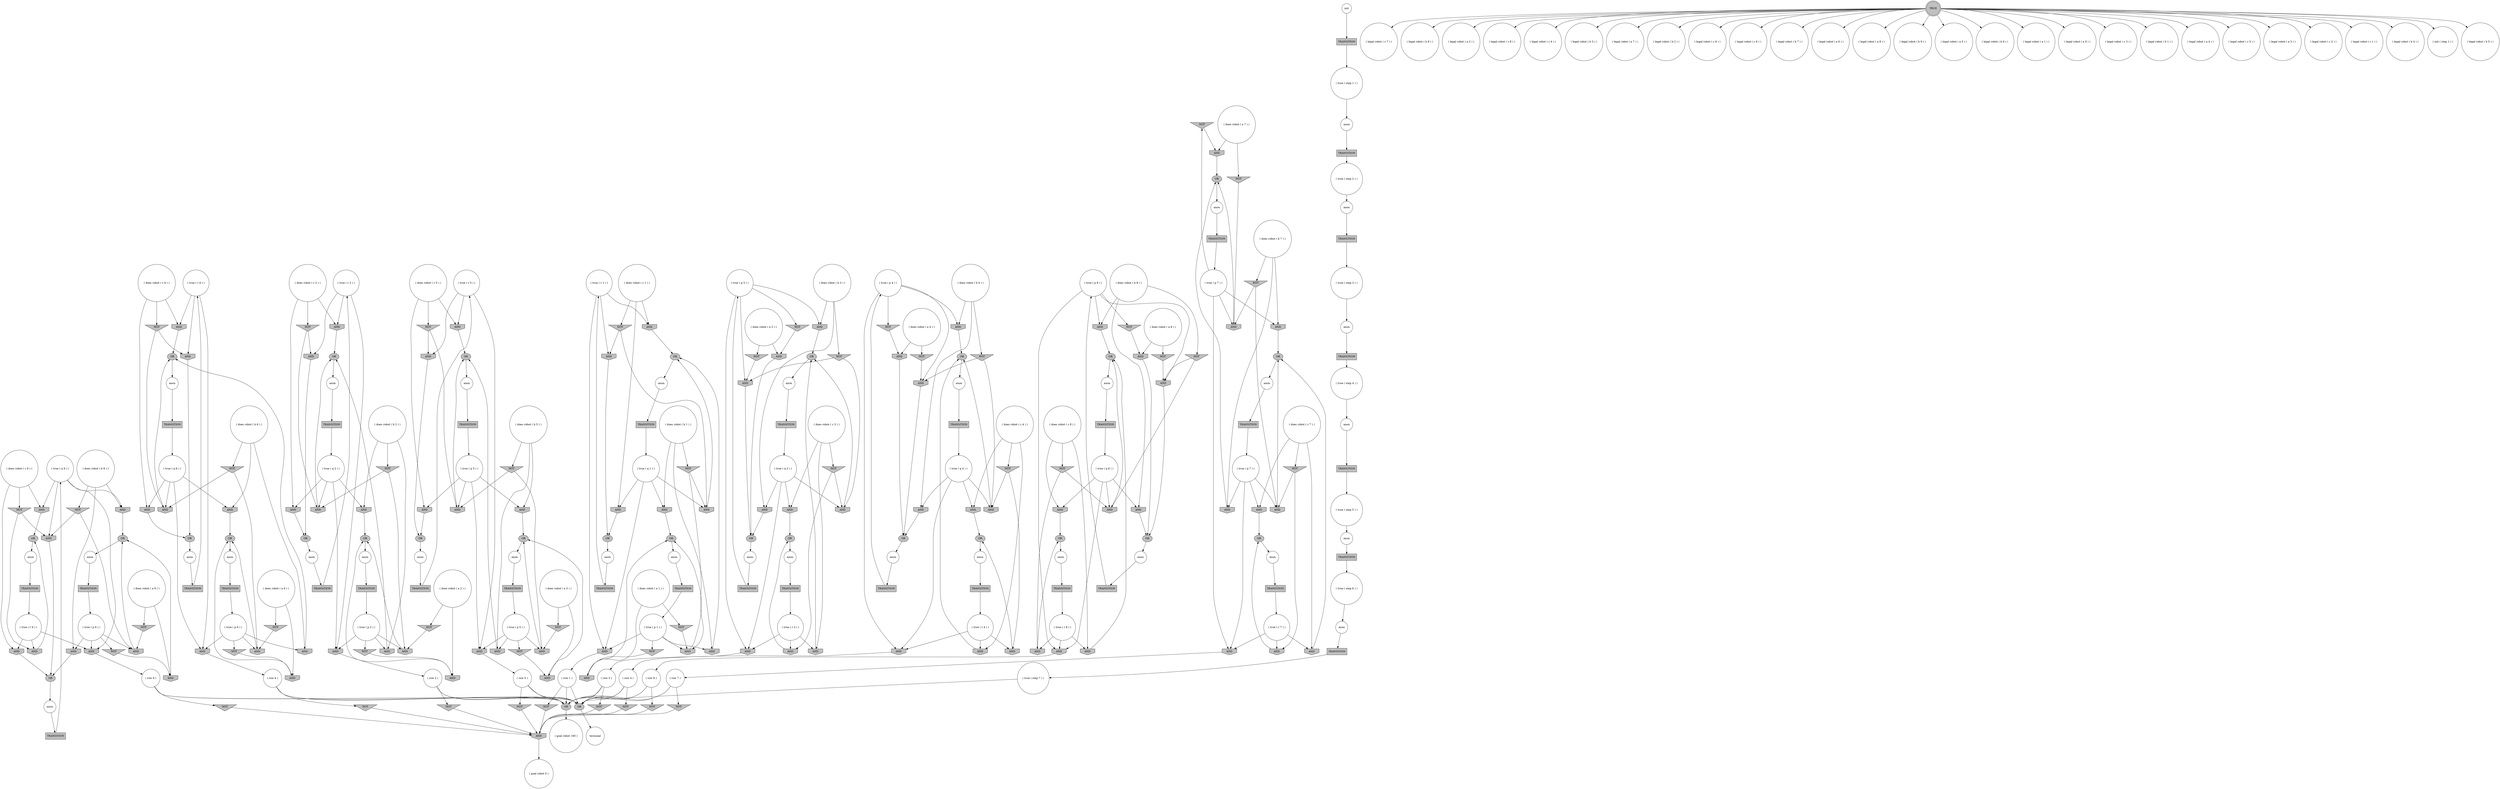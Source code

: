 digraph propNet
{
	"@25aa9b4d"[shape=invtriangle, style= filled, fillcolor=grey, label="NOT"]; "@25aa9b4d"->"@63b9ef8c"; 
	"@28278a47"[shape=box, style= filled, fillcolor=grey, label="TRANSITION"]; "@28278a47"->"@48c91629"; 
	"@7b98a1f4"[shape=ellipse, style= filled, fillcolor=grey, label="OR"]; "@7b98a1f4"->"@61b0d990"; 
	"@57ca3f30"[shape=invtriangle, style= filled, fillcolor=grey, label="NOT"]; "@57ca3f30"->"@57829097"; "@57ca3f30"->"@1efa9557"; 
	"@2429de03"[shape=invhouse, style= filled, fillcolor=grey, label="AND"]; "@2429de03"->"@2f46ccac"; 
	"@78fd5428"[shape=circle, style= filled, fillcolor=white, label="( does robot ( c 4 ) )"]; "@78fd5428"->"@72de4f4b"; "@78fd5428"->"@58e50f2c"; "@78fd5428"->"@e208506"; 
	"@db7a875"[shape=invhouse, style= filled, fillcolor=grey, label="AND"]; "@db7a875"->"@1a2f6aea"; 
	"@6e2da7a"[shape=invtriangle, style= filled, fillcolor=grey, label="NOT"]; "@6e2da7a"->"@57829097"; "@6e2da7a"->"@1775831e"; 
	"@116dd645"[shape=circle, style= filled, fillcolor=white, label="( legal robot ( c 7 ) )"]; 
	"@19fef7b"[shape=invhouse, style= filled, fillcolor=grey, label="AND"]; "@19fef7b"->"@748455dd"; 
	"@7edea8b3"[shape=box, style= filled, fillcolor=grey, label="TRANSITION"]; "@7edea8b3"->"@4c264dd8"; 
	"@7dfcabd4"[shape=invhouse, style= filled, fillcolor=grey, label="AND"]; "@7dfcabd4"->"@769652dd"; 
	"@72f1cbd7"[shape=box, style= filled, fillcolor=grey, label="TRANSITION"]; "@72f1cbd7"->"@18154bb1"; 
	"@7b553d18"[shape=circle, style= filled, fillcolor=white, label="( row 2 )"]; "@7b553d18"->"@1e680525"; "@7b553d18"->"@3d6ba008"; "@7b553d18"->"@7f5c693a"; 
	"@456e3eb3"[shape=circle, style= filled, fillcolor=white, label="( legal robot ( b 8 ) )"]; 
	"@5c2f06b6"[shape=circle, style= filled, fillcolor=white, label="( does robot ( c 1 ) )"]; "@5c2f06b6"->"@1739422b"; "@5c2f06b6"->"@b32967d"; "@5c2f06b6"->"@2ade1cb6"; 
	"@2ed942d9"[shape=circle, style= filled, fillcolor=white, label="anon"]; "@2ed942d9"->"@76c8ea1a"; 
	"@d11014a"[shape=invhouse, style= filled, fillcolor=grey, label="AND"]; "@d11014a"->"@70d5fcfe"; 
	"@7fac9fff"[shape=invhouse, style= filled, fillcolor=grey, label="AND"]; "@7fac9fff"->"@754e912d"; 
	"@640159b3"[shape=doublecircle, style= filled, fillcolor=grey, label="TRUE"]; "@640159b3"->"@76aa3e9a"; "@640159b3"->"@3bb51db7"; "@640159b3"->"@12feba21"; "@640159b3"->"@79c190a2"; "@640159b3"->"@14a82a10"; "@640159b3"->"@17e668c2"; "@640159b3"->"@3e7040e7"; "@640159b3"->"@116dd645"; "@640159b3"->"@420e54f3"; "@640159b3"->"@17e7a4d0"; "@640159b3"->"@456e3eb3"; "@640159b3"->"@68812517"; "@640159b3"->"@37eed0fb"; "@640159b3"->"@68f55ff2"; "@640159b3"->"@b882876"; "@640159b3"->"@48d67d61"; "@640159b3"->"@2c591171"; "@640159b3"->"@181860e4"; "@640159b3"->"@2a8f5fc2"; "@640159b3"->"@521e7f21"; "@640159b3"->"@1fda2b6d"; "@640159b3"->"@6fb1f800"; "@640159b3"->"@2c618b08"; "@640159b3"->"@3aeb3f66"; "@640159b3"->"@2ad7cf62"; "@640159b3"->"@502c79a5"; "@640159b3"->"@22f42d53"; "@640159b3"->"@4ccbb612"; 
	"@1a84e3f9"[shape=circle, style= filled, fillcolor=white, label="( true ( r 2 ) )"]; "@1a84e3f9"->"@24f61f5c"; "@1a84e3f9"->"@7f0abe88"; "@1a84e3f9"->"@2d2c1472"; 
	"@48d67d61"[shape=circle, style= filled, fillcolor=white, label="( legal robot ( b 6 ) )"]; 
	"@70d5fcfe"[shape=ellipse, style= filled, fillcolor=grey, label="OR"]; "@70d5fcfe"->"@70d4c191"; 
	"@c00a029"[shape=circle, style= filled, fillcolor=white, label="terminal"]; 
	"@7a46752d"[shape=circle, style= filled, fillcolor=white, label="( does robot ( a 5 ) )"]; "@7a46752d"->"@27b71c12"; "@7a46752d"->"@314b4e26"; 
	"@4e0dddff"[shape=circle, style= filled, fillcolor=white, label="( goal robot 0 )"]; 
	"@5d95ba08"[shape=box, style= filled, fillcolor=grey, label="TRANSITION"]; "@5d95ba08"->"@7d4966cc"; 
	"@5fa721e2"[shape=invtriangle, style= filled, fillcolor=grey, label="NOT"]; "@5fa721e2"->"@55a1ad7d"; 
	"@56a15856"[shape=ellipse, style= filled, fillcolor=grey, label="OR"]; "@56a15856"->"@7aaea288"; 
	"@6b6df0d6"[shape=box, style= filled, fillcolor=grey, label="TRANSITION"]; "@6b6df0d6"->"@3fa04c26"; 
	"@2d776d65"[shape=circle, style= filled, fillcolor=white, label="( true ( step 2 ) )"]; "@2d776d65"->"@26c087be"; 
	"@22f42d53"[shape=circle, style= filled, fillcolor=white, label="( init ( step 1 ) )"]; 
	"@34d4b411"[shape=circle, style= filled, fillcolor=white, label="( true ( step 5 ) )"]; "@34d4b411"->"@78221c75"; 
	"@3bb51db7"[shape=circle, style= filled, fillcolor=white, label="( legal robot ( c 8 ) )"]; 
	"@18154bb1"[shape=circle, style= filled, fillcolor=white, label="( true ( step 7 ) )"]; "@18154bb1"->"@7f5c693a"; 
	"@1cd5f53f"[shape=invhouse, style= filled, fillcolor=grey, label="AND"]; "@1cd5f53f"->"@36edc33d"; 
	"@556292a4"[shape=circle, style= filled, fillcolor=white, label="( true ( p 8 ) )"]; "@556292a4"->"@4bb2668f"; "@556292a4"->"@1efa9557"; "@556292a4"->"@1a46a171"; "@556292a4"->"@20442c19"; 
	"@1318bd3c"[shape=invhouse, style= filled, fillcolor=grey, label="AND"]; "@1318bd3c"->"@4e6e375e"; 
	"@7b681460"[shape=box, style= filled, fillcolor=grey, label="TRANSITION"]; "@7b681460"->"@2d776d65"; 
	"@10e89338"[shape=box, style= filled, fillcolor=grey, label="TRANSITION"]; "@10e89338"->"@23f3329a"; 
	"@361c98b2"[shape=circle, style= filled, fillcolor=white, label="( true ( r 5 ) )"]; "@361c98b2"->"@f8caa36"; "@361c98b2"->"@29ac0292"; "@361c98b2"->"@162098ff"; 
	"@1869929"[shape=circle, style= filled, fillcolor=white, label="( true ( r 6 ) )"]; "@1869929"->"@37c9313b"; "@1869929"->"@56d115db"; "@1869929"->"@5e0e5f1d"; 
	"@7564f01b"[shape=circle, style= filled, fillcolor=white, label="( does robot ( a 9 ) )"]; "@7564f01b"->"@7dfcabd4"; "@7564f01b"->"@35cfb8d3"; 
	"@58e38fae"[shape=circle, style= filled, fillcolor=white, label="anon"]; "@58e38fae"->"@4f2f68b8"; 
	"@29ac0292"[shape=invhouse, style= filled, fillcolor=grey, label="AND"]; "@29ac0292"->"@67ea6afc"; 
	"@50e8709d"[shape=circle, style= filled, fillcolor=white, label="( true ( q 2 ) )"]; "@50e8709d"->"@34e6529c"; "@50e8709d"->"@38128f03"; "@50e8709d"->"@51af5350"; "@50e8709d"->"@7f0abe88"; 
	"@43ee1619"[shape=ellipse, style= filled, fillcolor=grey, label="OR"]; "@43ee1619"->"@43ece626"; 
	"@2c3f0860"[shape=circle, style= filled, fillcolor=white, label="( row 6 )"]; "@2c3f0860"->"@30fc45da"; "@2c3f0860"->"@1e680525"; "@2c3f0860"->"@7f5c693a"; 
	"@483c4c33"[shape=ellipse, style= filled, fillcolor=grey, label="OR"]; "@483c4c33"->"@6eaecd51"; 
	"@1efa9557"[shape=invhouse, style= filled, fillcolor=grey, label="AND"]; "@1efa9557"->"@56a15856"; 
	"@1ff335bb"[shape=invhouse, style= filled, fillcolor=grey, label="AND"]; "@1ff335bb"->"@20422e25"; 
	"@51274873"[shape=circle, style= filled, fillcolor=white, label="anon"]; "@51274873"->"@10e89338"; 
	"@1e1370ab"[shape=circle, style= filled, fillcolor=white, label="( does robot ( a 2 ) )"]; "@1e1370ab"->"@e49f9fa"; "@1e1370ab"->"@23bffd0d"; 
	"@156237e0"[shape=circle, style= filled, fillcolor=white, label="( row 9 )"]; "@156237e0"->"@1e680525"; "@156237e0"->"@589f2cff"; "@156237e0"->"@7f5c693a"; 
	"@376e3762"[shape=invtriangle, style= filled, fillcolor=grey, label="NOT"]; "@376e3762"->"@24f61f5c"; "@376e3762"->"@51af5350"; 
	"@5b9de9c9"[shape=invhouse, style= filled, fillcolor=grey, label="AND"]; "@5b9de9c9"->"@3ca76306"; 
	"@68812517"[shape=circle, style= filled, fillcolor=white, label="( legal robot ( a 6 ) )"]; 
	"@e49f9fa"[shape=invtriangle, style= filled, fillcolor=grey, label="NOT"]; "@e49f9fa"->"@4d2ad974"; 
	"@30700edc"[shape=invtriangle, style= filled, fillcolor=grey, label="NOT"]; "@30700edc"->"@1cd5f53f"; 
	"@67a256c7"[shape=circle, style= filled, fillcolor=white, label="init"]; "@67a256c7"->"@52ef57f8"; 
	"@22d809e3"[shape=circle, style= filled, fillcolor=white, label="( true ( p 3 ) )"]; "@22d809e3"->"@1cd5f53f"; "@22d809e3"->"@2aa2f9e6"; "@22d809e3"->"@570f35d1"; "@22d809e3"->"@4d963c81"; 
	"@ee107d9"[shape=circle, style= filled, fillcolor=white, label="( does robot ( b 8 ) )"]; "@ee107d9"->"@4bb2668f"; "@ee107d9"->"@49f2afad"; "@ee107d9"->"@57ca3f30"; 
	"@1f76ed77"[shape=invhouse, style= filled, fillcolor=grey, label="AND"]; "@1f76ed77"->"@6a059fa4"; 
	"@b882876"[shape=circle, style= filled, fillcolor=white, label="( legal robot ( a 5 ) )"]; 
	"@41c17a8c"[shape=ellipse, style= filled, fillcolor=grey, label="OR"]; "@41c17a8c"->"@5549f0e"; 
	"@4f2f68b8"[shape=box, style= filled, fillcolor=grey, label="TRANSITION"]; "@4f2f68b8"->"@184c9860"; 
	"@350204ce"[shape=ellipse, style= filled, fillcolor=grey, label="OR"]; "@350204ce"->"@17898b92"; 
	"@4a40050"[shape=invhouse, style= filled, fillcolor=grey, label="AND"]; "@4a40050"->"@5f30cda4"; 
	"@9719d5b"[shape=invhouse, style= filled, fillcolor=grey, label="AND"]; "@9719d5b"->"@36edc33d"; 
	"@14bf711e"[shape=invhouse, style= filled, fillcolor=grey, label="AND"]; "@14bf711e"->"@769652dd"; 
	"@7d4cb4b"[shape=invhouse, style= filled, fillcolor=grey, label="AND"]; "@7d4cb4b"->"@483c4c33"; 
	"@371c1463"[shape=invhouse, style= filled, fillcolor=grey, label="AND"]; "@371c1463"->"@81ee8c1"; 
	"@34e6529c"[shape=invhouse, style= filled, fillcolor=grey, label="AND"]; "@34e6529c"->"@3864064b"; 
	"@30791901"[shape=circle, style= filled, fillcolor=white, label="( does robot ( a 8 ) )"]; "@30791901"->"@5e58a983"; "@30791901"->"@5bab2ddb"; 
	"@3ba59727"[shape=circle, style= filled, fillcolor=white, label="( does robot ( c 3 ) )"]; "@3ba59727"->"@6dffeaea"; "@3ba59727"->"@342c1b13"; "@3ba59727"->"@3f32ca2b"; 
	"@1629b99c"[shape=ellipse, style= filled, fillcolor=grey, label="OR"]; "@1629b99c"->"@d58bc22"; 
	"@3aeb3f66"[shape=circle, style= filled, fillcolor=white, label="( legal robot ( c 2 ) )"]; 
	"@2ad7cf62"[shape=circle, style= filled, fillcolor=white, label="( legal robot ( c 1 ) )"]; 
	"@64d78cb8"[shape=invtriangle, style= filled, fillcolor=grey, label="NOT"]; "@64d78cb8"->"@3a4346cd"; 
	"@790f3a9c"[shape=circle, style= filled, fillcolor=white, label="anon"]; "@790f3a9c"->"@72be8e1"; 
	"@626664fc"[shape=circle, style= filled, fillcolor=white, label="( does robot ( a 3 ) )"]; "@626664fc"->"@425e60f2"; "@626664fc"->"@30700edc"; 
	"@71429c57"[shape=invhouse, style= filled, fillcolor=grey, label="AND"]; "@71429c57"->"@5f262a85"; 
	"@12feba21"[shape=circle, style= filled, fillcolor=white, label="( legal robot ( c 4 ) )"]; 
	"@11563e06"[shape=circle, style= filled, fillcolor=white, label="anon"]; "@11563e06"->"@4c15c0d7"; 
	"@653f8d12"[shape=circle, style= filled, fillcolor=white, label="anon"]; "@653f8d12"->"@6ccadbd"; 
	"@2cc821ef"[shape=box, style= filled, fillcolor=grey, label="TRANSITION"]; "@2cc821ef"->"@361c98b2"; 
	"@1bfbafbb"[shape=invhouse, style= filled, fillcolor=grey, label="AND"]; "@1bfbafbb"->"@219baf0b"; 
	"@56d115db"[shape=invhouse, style= filled, fillcolor=grey, label="AND"]; "@56d115db"->"@2c3f0860"; 
	"@17e668c2"[shape=circle, style= filled, fillcolor=white, label="( legal robot ( b 2 ) )"]; 
	"@6ccadbd"[shape=box, style= filled, fillcolor=grey, label="TRANSITION"]; "@6ccadbd"->"@90dae16"; 
	"@1c215bee"[shape=circle, style= filled, fillcolor=white, label="anon"]; "@1c215bee"->"@6b6df0d6"; 
	"@3a4346cd"[shape=invhouse, style= filled, fillcolor=grey, label="AND"]; "@3a4346cd"->"@4e0dddff"; 
	"@7c02dce0"[shape=invtriangle, style= filled, fillcolor=grey, label="NOT"]; "@7c02dce0"->"@1ff335bb"; "@7c02dce0"->"@4cd5a86c"; 
	"@219baf0b"[shape=ellipse, style= filled, fillcolor=grey, label="OR"]; "@219baf0b"->"@74010c69"; 
	"@1aba936a"[shape=circle, style= filled, fillcolor=white, label="( does robot ( b 2 ) )"]; "@1aba936a"->"@4f2421db"; "@1aba936a"->"@742cd301"; "@1aba936a"->"@38128f03"; 
	"@7e217dc8"[shape=circle, style= filled, fillcolor=white, label="( does robot ( c 9 ) )"]; "@7e217dc8"->"@d9438de"; "@7e217dc8"->"@3e91cc3a"; "@7e217dc8"->"@10b3b3a5"; 
	"@48262730"[shape=invhouse, style= filled, fillcolor=grey, label="AND"]; "@48262730"->"@43ee1619"; 
	"@6dffeaea"[shape=invhouse, style= filled, fillcolor=grey, label="AND"]; "@6dffeaea"->"@483c4c33"; 
	"@2f56a6be"[shape=box, style= filled, fillcolor=grey, label="TRANSITION"]; "@2f56a6be"->"@e7c8865"; 
	"@d9438de"[shape=invhouse, style= filled, fillcolor=grey, label="AND"]; "@d9438de"->"@39b3cc96"; 
	"@50691ccf"[shape=invhouse, style= filled, fillcolor=grey, label="AND"]; "@50691ccf"->"@3ca76306"; 
	"@26c087be"[shape=circle, style= filled, fillcolor=white, label="anon"]; "@26c087be"->"@5d95ba08"; 
	"@73e0e19d"[shape=invtriangle, style= filled, fillcolor=grey, label="NOT"]; "@73e0e19d"->"@3a4346cd"; 
	"@5f30cda4"[shape=ellipse, style= filled, fillcolor=grey, label="OR"]; "@5f30cda4"->"@7d0cface"; 
	"@2a4df9a0"[shape=ellipse, style= filled, fillcolor=grey, label="OR"]; "@2a4df9a0"->"@653f8d12"; 
	"@2635ee49"[shape=invhouse, style= filled, fillcolor=grey, label="AND"]; "@2635ee49"->"@1ff05076"; 
	"@5ec80825"[shape=circle, style= filled, fillcolor=white, label="( true ( step 6 ) )"]; "@5ec80825"->"@7c2aa00c"; 
	"@43ece626"[shape=circle, style= filled, fillcolor=white, label="anon"]; "@43ece626"->"@3be74fe9"; 
	"@2542db11"[shape=circle, style= filled, fillcolor=white, label="anon"]; "@2542db11"->"@53c60f74"; 
	"@37c9313b"[shape=invhouse, style= filled, fillcolor=grey, label="AND"]; "@37c9313b"->"@521a74af"; 
	"@818de3"[shape=box, style= filled, fillcolor=grey, label="TRANSITION"]; "@818de3"->"@5ec80825"; 
	"@398a3257"[shape=box, style= filled, fillcolor=grey, label="TRANSITION"]; "@398a3257"->"@556292a4"; 
	"@56809791"[shape=circle, style= filled, fillcolor=white, label="( does robot ( a 6 ) )"]; "@56809791"->"@145edcf5"; "@56809791"->"@55a1ad7d"; 
	"@5beb18de"[shape=invhouse, style= filled, fillcolor=grey, label="AND"]; "@5beb18de"->"@81ee8c1"; 
	"@314b4e26"[shape=invhouse, style= filled, fillcolor=grey, label="AND"]; "@314b4e26"->"@20422e25"; 
	"@7020b3a3"[shape=box, style= filled, fillcolor=grey, label="TRANSITION"]; "@7020b3a3"->"@7a49182"; 
	"@38aea981"[shape=circle, style= filled, fillcolor=white, label="( does robot ( c 8 ) )"]; "@38aea981"->"@6e2da7a"; "@38aea981"->"@2429de03"; "@38aea981"->"@78373ac0"; 
	"@47f9d0e"[shape=circle, style= filled, fillcolor=white, label="( does robot ( a 4 ) )"]; "@47f9d0e"->"@56200470"; "@47f9d0e"->"@47e0422"; 
	"@20442c19"[shape=invtriangle, style= filled, fillcolor=grey, label="NOT"]; "@20442c19"->"@5bab2ddb"; 
	"@78373ac0"[shape=invhouse, style= filled, fillcolor=grey, label="AND"]; "@78373ac0"->"@350204ce"; 
	"@63b9ef8c"[shape=invhouse, style= filled, fillcolor=grey, label="AND"]; "@63b9ef8c"->"@75f9eba0"; 
	"@17898b92"[shape=circle, style= filled, fillcolor=white, label="anon"]; "@17898b92"->"@14e44dd3"; 
	"@3864064b"[shape=ellipse, style= filled, fillcolor=grey, label="OR"]; "@3864064b"->"@2ed942d9"; 
	"@46f5c8fb"[shape=invhouse, style= filled, fillcolor=grey, label="AND"]; "@46f5c8fb"->"@20422e25"; 
	"@1a2f6aea"[shape=circle, style= filled, fillcolor=white, label="( row 4 )"]; "@1a2f6aea"->"@357b7c1"; "@1a2f6aea"->"@1e680525"; "@1a2f6aea"->"@7f5c693a"; 
	"@1eaf0e38"[shape=circle, style= filled, fillcolor=white, label="( true ( r 1 ) )"]; "@1eaf0e38"->"@1739422b"; "@1eaf0e38"->"@7fac9fff"; "@1eaf0e38"->"@2635ee49"; 
	"@6a19f410"[shape=invhouse, style= filled, fillcolor=grey, label="AND"]; "@6a19f410"->"@156237e0"; 
	"@6a059fa4"[shape=ellipse, style= filled, fillcolor=grey, label="OR"]; "@6a059fa4"->"@1733fe5d"; 
	"@72be8e1"[shape=box, style= filled, fillcolor=grey, label="TRANSITION"]; "@72be8e1"->"@3718cb72"; 
	"@52fa7139"[shape=circle, style= filled, fillcolor=white, label="( true ( q 8 ) )"]; "@52fa7139"->"@57829097"; "@52fa7139"->"@49f2afad"; "@52fa7139"->"@2429de03"; "@52fa7139"->"@1a46a171"; 
	"@76aa3e9a"[shape=circle, style= filled, fillcolor=white, label="( legal robot ( a 2 ) )"]; 
	"@405e305f"[shape=invhouse, style= filled, fillcolor=grey, label="AND"]; "@405e305f"->"@521a74af"; 
	"@57829097"[shape=invhouse, style= filled, fillcolor=grey, label="AND"]; "@57829097"->"@350204ce"; 
	"@5b036b16"[shape=invtriangle, style= filled, fillcolor=grey, label="NOT"]; "@5b036b16"->"@3a4346cd"; 
	"@184c9860"[shape=circle, style= filled, fillcolor=white, label="( true ( p 5 ) )"]; "@184c9860"->"@29ac0292"; "@184c9860"->"@24db06de"; "@184c9860"->"@1ff335bb"; "@184c9860"->"@5c94dd46"; 
	"@742cd301"[shape=invhouse, style= filled, fillcolor=grey, label="AND"]; "@742cd301"->"@1629b99c"; 
	"@35cfb8d3"[shape=invtriangle, style= filled, fillcolor=grey, label="NOT"]; "@35cfb8d3"->"@14bf711e"; 
	"@5e0e5f1d"[shape=invhouse, style= filled, fillcolor=grey, label="AND"]; "@5e0e5f1d"->"@70d5fcfe"; 
	"@31d91824"[shape=invtriangle, style= filled, fillcolor=grey, label="NOT"]; "@31d91824"->"@23bffd0d"; 
	"@20422e25"[shape=ellipse, style= filled, fillcolor=grey, label="OR"]; "@20422e25"->"@58e38fae"; 
	"@25b092ae"[shape=box, style= filled, fillcolor=grey, label="TRANSITION"]; "@25b092ae"->"@34d4b411"; 
	"@6127ffd7"[shape=invhouse, style= filled, fillcolor=grey, label="AND"]; "@6127ffd7"->"@2a4df9a0"; 
	"@2aa2f9e6"[shape=invhouse, style= filled, fillcolor=grey, label="AND"]; "@2aa2f9e6"->"@483c4c33"; 
	"@570f35d1"[shape=invhouse, style= filled, fillcolor=grey, label="AND"]; "@570f35d1"->"@d5f0688"; 
	"@3d6ba008"[shape=invtriangle, style= filled, fillcolor=grey, label="NOT"]; "@3d6ba008"->"@3a4346cd"; 
	"@7d399ae5"[shape=circle, style= filled, fillcolor=white, label="( does robot ( c 2 ) )"]; "@7d399ae5"->"@34e6529c"; "@7d399ae5"->"@376e3762"; "@7d399ae5"->"@2d2c1472"; 
	"@24e0456"[shape=invtriangle, style= filled, fillcolor=grey, label="NOT"]; "@24e0456"->"@3a4346cd"; 
	"@5bab2ddb"[shape=invhouse, style= filled, fillcolor=grey, label="AND"]; "@5bab2ddb"->"@56a15856"; 
	"@7a49182"[shape=circle, style= filled, fillcolor=white, label="( true ( r 7 ) )"]; "@7a49182"->"@666558bb"; "@7a49182"->"@44fc63be"; "@7a49182"->"@5b9de9c9"; 
	"@576ba7f9"[shape=circle, style= filled, fillcolor=white, label="( does robot ( c 6 ) )"]; "@576ba7f9"->"@d11014a"; "@576ba7f9"->"@37c9313b"; "@576ba7f9"->"@52380dbe"; 
	"@4c264dd8"[shape=circle, style= filled, fillcolor=white, label="( true ( p 4 ) )"]; "@4c264dd8"->"@71429c57"; "@4c264dd8"->"@19fef7b"; "@4c264dd8"->"@24e823ac"; "@4c264dd8"->"@db7a875"; 
	"@37f60f2b"[shape=circle, style= filled, fillcolor=white, label="( does robot ( a 1 ) )"]; "@37f60f2b"->"@6a46ca65"; "@37f60f2b"->"@7b5decc0"; 
	"@37eed0fb"[shape=circle, style= filled, fillcolor=white, label="( legal robot ( a 8 ) )"]; 
	"@76c8ea1a"[shape=box, style= filled, fillcolor=grey, label="TRANSITION"]; "@76c8ea1a"->"@1a84e3f9"; 
	"@44fc63be"[shape=invhouse, style= filled, fillcolor=grey, label="AND"]; "@44fc63be"->"@76e704e1"; 
	"@3be74fe9"[shape=box, style= filled, fillcolor=grey, label="TRANSITION"]; "@3be74fe9"->"@40d6e551"; 
	"@1fef0b44"[shape=box, style= filled, fillcolor=grey, label="TRANSITION"]; "@1fef0b44"->"@71bb0662"; 
	"@68f55ff2"[shape=circle, style= filled, fillcolor=white, label="( legal robot ( b 9 ) )"]; 
	"@145edcf5"[shape=invtriangle, style= filled, fillcolor=grey, label="NOT"]; "@145edcf5"->"@63654886"; 
	"@6e11e9eb"[shape=box, style= filled, fillcolor=grey, label="TRANSITION"]; "@6e11e9eb"->"@1eaf0e38"; 
	"@4d963c81"[shape=invtriangle, style= filled, fillcolor=grey, label="NOT"]; "@4d963c81"->"@425e60f2"; 
	"@25f5248c"[shape=circle, style= filled, fillcolor=white, label="anon"]; "@25f5248c"->"@28278a47"; 
	"@1e292edb"[shape=circle, style= filled, fillcolor=white, label="( does robot ( b 7 ) )"]; "@1e292edb"->"@63adf08f"; "@1e292edb"->"@4d9cad9d"; "@1e292edb"->"@21c33b55"; 
	"@2c591171"[shape=circle, style= filled, fillcolor=white, label="( legal robot ( a 1 ) )"]; 
	"@48c91629"[shape=circle, style= filled, fillcolor=white, label="( true ( q 9 ) )"]; "@48c91629"->"@d9438de"; "@48c91629"->"@1318bd3c"; "@48c91629"->"@b487e30"; "@48c91629"->"@6a19f410"; 
	"@51af5350"[shape=invhouse, style= filled, fillcolor=grey, label="AND"]; "@51af5350"->"@1629b99c"; 
	"@3e91cc3a"[shape=invtriangle, style= filled, fillcolor=grey, label="NOT"]; "@3e91cc3a"->"@1318bd3c"; "@3e91cc3a"->"@55f713ed"; 
	"@521e7f21"[shape=circle, style= filled, fillcolor=white, label="( legal robot ( b 1 ) )"]; 
	"@4e8c2f76"[shape=invhouse, style= filled, fillcolor=grey, label="AND"]; "@4e8c2f76"->"@521a74af"; 
	"@14e44dd3"[shape=box, style= filled, fillcolor=grey, label="TRANSITION"]; "@14e44dd3"->"@52fa7139"; 
	"@7466a008"[shape=circle, style= filled, fillcolor=white, label="( true ( q 3 ) )"]; "@7466a008"->"@7d4cb4b"; "@7466a008"->"@570f35d1"; "@7466a008"->"@342c1b13"; "@7466a008"->"@9719d5b"; 
	"@6a46ca65"[shape=invhouse, style= filled, fillcolor=grey, label="AND"]; "@6a46ca65"->"@43ee1619"; 
	"@55a1ad7d"[shape=invhouse, style= filled, fillcolor=grey, label="AND"]; "@55a1ad7d"->"@5f30cda4"; 
	"@70d4c191"[shape=circle, style= filled, fillcolor=white, label="anon"]; "@70d4c191"->"@61dd1c39"; 
	"@3af4aa7a"[shape=box, style= filled, fillcolor=grey, label="TRANSITION"]; "@3af4aa7a"->"@249b7336"; 
	"@5c94dd46"[shape=invtriangle, style= filled, fillcolor=grey, label="NOT"]; "@5c94dd46"->"@314b4e26"; 
	"@1a46a171"[shape=invhouse, style= filled, fillcolor=grey, label="AND"]; "@1a46a171"->"@7a507369"; 
	"@586f403e"[shape=circle, style= filled, fillcolor=white, label="( does robot ( b 9 ) )"]; "@586f403e"->"@53e66f65"; "@586f403e"->"@b487e30"; "@586f403e"->"@6fe2d3cd"; 
	"@6eaecd51"[shape=circle, style= filled, fillcolor=white, label="anon"]; "@6eaecd51"->"@18b1625c"; 
	"@14a82a10"[shape=circle, style= filled, fillcolor=white, label="( legal robot ( a 7 ) )"]; 
	"@cdfa65c"[shape=circle, style= filled, fillcolor=white, label="( does robot ( b 3 ) )"]; "@cdfa65c"->"@2f22e89e"; "@cdfa65c"->"@2aa2f9e6"; "@cdfa65c"->"@9719d5b"; 
	"@23bffd0d"[shape=invhouse, style= filled, fillcolor=grey, label="AND"]; "@23bffd0d"->"@41c17a8c"; 
	"@3e7040e7"[shape=circle, style= filled, fillcolor=white, label="( legal robot ( c 9 ) )"]; 
	"@7069b861"[shape=box, style= filled, fillcolor=grey, label="TRANSITION"]; "@7069b861"->"@503d58b2"; 
	"@72de4f4b"[shape=invtriangle, style= filled, fillcolor=grey, label="NOT"]; "@72de4f4b"->"@f5e12"; "@72de4f4b"->"@6127ffd7"; 
	"@30fc45da"[shape=invtriangle, style= filled, fillcolor=grey, label="NOT"]; "@30fc45da"->"@3a4346cd"; 
	"@4c15c0d7"[shape=box, style= filled, fillcolor=grey, label="TRANSITION"]; "@4c15c0d7"->"@77c118ae"; 
	"@318430a5"[shape=box, style= filled, fillcolor=grey, label="TRANSITION"]; "@318430a5"->"@3eae775"; 
	"@52ef57f8"[shape=box, style= filled, fillcolor=grey, label="TRANSITION"]; "@52ef57f8"->"@68d39f3c"; 
	"@74010c69"[shape=circle, style= filled, fillcolor=white, label="anon"]; "@74010c69"->"@7020b3a3"; 
	"@21400eb0"[shape=circle, style= filled, fillcolor=white, label="anon"]; "@21400eb0"->"@318430a5"; 
	"@67ea6afc"[shape=circle, style= filled, fillcolor=white, label="( row 5 )"]; "@67ea6afc"->"@1e680525"; "@67ea6afc"->"@73e0e19d"; "@67ea6afc"->"@7f5c693a"; 
	"@24db06de"[shape=invhouse, style= filled, fillcolor=grey, label="AND"]; "@24db06de"->"@472a2a50"; 
	"@53c60f74"[shape=box, style= filled, fillcolor=grey, label="TRANSITION"]; "@53c60f74"->"@1361c602"; 
	"@4cd5a86c"[shape=invhouse, style= filled, fillcolor=grey, label="AND"]; "@4cd5a86c"->"@472a2a50"; 
	"@62a83610"[shape=box, style= filled, fillcolor=grey, label="TRANSITION"]; "@62a83610"->"@22d809e3"; 
	"@5549f0e"[shape=circle, style= filled, fillcolor=white, label="anon"]; "@5549f0e"->"@1175870a"; 
	"@38e02fc4"[shape=circle, style= filled, fillcolor=white, label="( true ( r 3 ) )"]; "@38e02fc4"->"@6dffeaea"; "@38e02fc4"->"@570f35d1"; "@38e02fc4"->"@1f76ed77"; 
	"@53627086"[shape=circle, style= filled, fillcolor=white, label="( does robot ( b 1 ) )"]; "@53627086"->"@63c9982e"; "@53627086"->"@5beb18de"; "@53627086"->"@5cebc2a2"; 
	"@40d6e551"[shape=circle, style= filled, fillcolor=white, label="( true ( p 1 ) )"]; "@40d6e551"->"@7fac9fff"; "@40d6e551"->"@5beb18de"; "@40d6e551"->"@fd6f84a"; "@40d6e551"->"@48262730"; 
	"@7aaea288"[shape=circle, style= filled, fillcolor=white, label="anon"]; "@7aaea288"->"@398a3257"; 
	"@181860e4"[shape=circle, style= filled, fillcolor=white, label="( legal robot ( a 9 ) )"]; 
	"@2a8f5fc2"[shape=circle, style= filled, fillcolor=white, label="( legal robot ( c 3 ) )"]; 
	"@3f32ca2b"[shape=invtriangle, style= filled, fillcolor=grey, label="NOT"]; "@3f32ca2b"->"@7d4cb4b"; "@3f32ca2b"->"@1f76ed77"; 
	"@474ad296"[shape=invhouse, style= filled, fillcolor=grey, label="AND"]; "@474ad296"->"@7b98a1f4"; 
	"@d5f0688"[shape=circle, style= filled, fillcolor=white, label="( row 3 )"]; "@d5f0688"->"@1e680525"; "@d5f0688"->"@64d78cb8"; "@d5f0688"->"@7f5c693a"; 
	"@49f2afad"[shape=invhouse, style= filled, fillcolor=grey, label="AND"]; "@49f2afad"->"@56a15856"; 
	"@75f9eba0"[shape=ellipse, style= filled, fillcolor=grey, label="OR"]; "@75f9eba0"->"@6adc91e2"; 
	"@4bb2668f"[shape=invhouse, style= filled, fillcolor=grey, label="AND"]; "@4bb2668f"->"@350204ce"; 
	"@63adf08f"[shape=invhouse, style= filled, fillcolor=grey, label="AND"]; "@63adf08f"->"@3ca76306"; 
	"@249b7336"[shape=circle, style= filled, fillcolor=white, label="( true ( p 9 ) )"]; "@249b7336"->"@53e66f65"; "@249b7336"->"@6a19f410"; "@249b7336"->"@e766186"; "@249b7336"->"@14bf711e"; 
	"@b487e30"[shape=invhouse, style= filled, fillcolor=grey, label="AND"]; "@b487e30"->"@769652dd"; 
	"@77c118ae"[shape=circle, style= filled, fillcolor=white, label="( true ( q 7 ) )"]; "@77c118ae"->"@50691ccf"; "@77c118ae"->"@44fc63be"; "@77c118ae"->"@1bfbafbb"; "@77c118ae"->"@4d9cad9d"; 
	"@1ff05076"[shape=ellipse, style= filled, fillcolor=grey, label="OR"]; "@1ff05076"->"@5a32835b"; 
	"@62e01873"[shape=invtriangle, style= filled, fillcolor=grey, label="NOT"]; "@62e01873"->"@666558bb"; "@62e01873"->"@50691ccf"; 
	"@d58bc22"[shape=circle, style= filled, fillcolor=white, label="anon"]; "@d58bc22"->"@15194a34"; 
	"@47e0422"[shape=invhouse, style= filled, fillcolor=grey, label="AND"]; "@47e0422"->"@5f262a85"; 
	"@36edc33d"[shape=ellipse, style= filled, fillcolor=grey, label="OR"]; "@36edc33d"->"@33acf5f7"; 
	"@754e912d"[shape=circle, style= filled, fillcolor=white, label="( row 1 )"]; "@754e912d"->"@1e680525"; "@754e912d"->"@5b036b16"; "@754e912d"->"@7f5c693a"; 
	"@503d58b2"[shape=circle, style= filled, fillcolor=white, label="( true ( r 9 ) )"]; "@503d58b2"->"@6a19f410"; "@503d58b2"->"@55f713ed"; "@503d58b2"->"@10b3b3a5"; 
	"@32d9783e"[shape=invtriangle, style= filled, fillcolor=grey, label="NOT"]; "@32d9783e"->"@405e305f"; "@32d9783e"->"@63654886"; 
	"@42b1b290"[shape=circle, style= filled, fillcolor=white, label="anon"]; "@42b1b290"->"@7edea8b3"; 
	"@3ca76306"[shape=ellipse, style= filled, fillcolor=grey, label="OR"]; "@3ca76306"->"@11563e06"; 
	"@3f29cfbb"[shape=circle, style= filled, fillcolor=white, label="( goal robot 100 )"]; 
	"@61b0d990"[shape=circle, style= filled, fillcolor=white, label="anon"]; "@61b0d990"->"@2cc821ef"; 
	"@748455dd"[shape=ellipse, style= filled, fillcolor=grey, label="OR"]; "@748455dd"->"@1c215bee"; 
	"@24e823ac"[shape=invtriangle, style= filled, fillcolor=grey, label="NOT"]; "@24e823ac"->"@47e0422"; 
	"@2ed4f13a"[shape=invtriangle, style= filled, fillcolor=grey, label="NOT"]; "@2ed4f13a"->"@186c5ac4"; 
	"@5003813c"[shape=circle, style= filled, fillcolor=white, label="( does robot ( b 4 ) )"]; "@5003813c"->"@43afebc9"; "@5003813c"->"@19fef7b"; "@5003813c"->"@1619b32e"; 
	"@1619b32e"[shape=invtriangle, style= filled, fillcolor=grey, label="NOT"]; "@1619b32e"->"@71429c57"; "@1619b32e"->"@f5e12"; 
	"@71bb0662"[shape=circle, style= filled, fillcolor=white, label="( true ( p 7 ) )"]; "@71bb0662"->"@25aa9b4d"; "@71bb0662"->"@63adf08f"; "@71bb0662"->"@44fc63be"; "@71bb0662"->"@186c5ac4"; 
	"@7d0cface"[shape=circle, style= filled, fillcolor=white, label="anon"]; "@7d0cface"->"@2f56a6be"; 
	"@33acf5f7"[shape=circle, style= filled, fillcolor=white, label="anon"]; "@33acf5f7"->"@62a83610"; 
	"@6adc91e2"[shape=circle, style= filled, fillcolor=white, label="anon"]; "@6adc91e2"->"@1fef0b44"; 
	"@e208506"[shape=invhouse, style= filled, fillcolor=grey, label="AND"]; "@e208506"->"@2a4df9a0"; 
	"@5cebc2a2"[shape=invhouse, style= filled, fillcolor=grey, label="AND"]; "@5cebc2a2"->"@43ee1619"; 
	"@28ce2c57"[shape=circle, style= filled, fillcolor=white, label="( does robot ( c 7 ) )"]; "@28ce2c57"->"@1bfbafbb"; "@28ce2c57"->"@62e01873"; "@28ce2c57"->"@5b9de9c9"; 
	"@e7c8865"[shape=circle, style= filled, fillcolor=white, label="( true ( p 6 ) )"]; "@e7c8865"->"@5fa721e2"; "@e7c8865"->"@56d115db"; "@e7c8865"->"@63654886"; "@e7c8865"->"@4e8c2f76"; 
	"@3718cb72"[shape=circle, style= filled, fillcolor=white, label="( true ( step 4 ) )"]; "@3718cb72"->"@715a64e6"; 
	"@769652dd"[shape=ellipse, style= filled, fillcolor=grey, label="OR"]; "@769652dd"->"@71a67fe"; 
	"@4d9cad9d"[shape=invhouse, style= filled, fillcolor=grey, label="AND"]; "@4d9cad9d"->"@75f9eba0"; 
	"@21c33b55"[shape=invtriangle, style= filled, fillcolor=grey, label="NOT"]; "@21c33b55"->"@50691ccf"; "@21c33b55"->"@186c5ac4"; 
	"@71a67fe"[shape=circle, style= filled, fillcolor=white, label="anon"]; "@71a67fe"->"@3af4aa7a"; 
	"@46e2b745"[shape=circle, style= filled, fillcolor=white, label="anon"]; "@46e2b745"->"@607dcb35"; 
	"@38128f03"[shape=invhouse, style= filled, fillcolor=grey, label="AND"]; "@38128f03"->"@41c17a8c"; 
	"@5a147bc1"[shape=box, style= filled, fillcolor=grey, label="TRANSITION"]; "@5a147bc1"->"@38e02fc4"; 
	"@e766186"[shape=invtriangle, style= filled, fillcolor=grey, label="NOT"]; "@e766186"->"@7dfcabd4"; 
	"@15194a34"[shape=box, style= filled, fillcolor=grey, label="TRANSITION"]; "@15194a34"->"@50e8709d"; 
	"@23f3329a"[shape=circle, style= filled, fillcolor=white, label="( true ( r 8 ) )"]; "@23f3329a"->"@1775831e"; "@23f3329a"->"@1a46a171"; "@23f3329a"->"@78373ac0"; 
	"@666558bb"[shape=invhouse, style= filled, fillcolor=grey, label="AND"]; "@666558bb"->"@219baf0b"; 
	"@1175870a"[shape=box, style= filled, fillcolor=grey, label="TRANSITION"]; "@1175870a"->"@382a7640"; 
	"@7a507369"[shape=circle, style= filled, fillcolor=white, label="( row 8 )"]; "@7a507369"->"@1e680525"; "@7a507369"->"@4ffeab48"; "@7a507369"->"@7f5c693a"; 
	"@6e6bb83"[shape=invtriangle, style= filled, fillcolor=grey, label="NOT"]; "@6e6bb83"->"@4cd5a86c"; "@6e6bb83"->"@162098ff"; 
	"@78221c75"[shape=circle, style= filled, fillcolor=white, label="anon"]; "@78221c75"->"@818de3"; 
	"@502c79a5"[shape=circle, style= filled, fillcolor=white, label="( legal robot ( b 4 ) )"]; 
	"@5f262a85"[shape=ellipse, style= filled, fillcolor=grey, label="OR"]; "@5f262a85"->"@42b1b290"; 
	"@4ccbb612"[shape=circle, style= filled, fillcolor=white, label="( legal robot ( b 5 ) )"]; 
	"@10b3b3a5"[shape=invhouse, style= filled, fillcolor=grey, label="AND"]; "@10b3b3a5"->"@4e6e375e"; 
	"@f8caa36"[shape=invhouse, style= filled, fillcolor=grey, label="AND"]; "@f8caa36"->"@472a2a50"; 
	"@79c190a2"[shape=circle, style= filled, fillcolor=white, label="( legal robot ( b 3 ) )"]; 
	"@27b71c12"[shape=invtriangle, style= filled, fillcolor=grey, label="NOT"]; "@27b71c12"->"@1ff335bb"; 
	"@61dd1c39"[shape=box, style= filled, fillcolor=grey, label="TRANSITION"]; "@61dd1c39"->"@1869929"; 
	"@1775831e"[shape=invhouse, style= filled, fillcolor=grey, label="AND"]; "@1775831e"->"@2f46ccac"; 
	"@521a74af"[shape=ellipse, style= filled, fillcolor=grey, label="OR"]; "@521a74af"->"@46e2b745"; 
	"@342c1b13"[shape=invhouse, style= filled, fillcolor=grey, label="AND"]; "@342c1b13"->"@6a059fa4"; 
	"@fd6f84a"[shape=invtriangle, style= filled, fillcolor=grey, label="NOT"]; "@fd6f84a"->"@6a46ca65"; 
	"@7f5c693a"[shape=ellipse, style= filled, fillcolor=grey, label="OR"]; "@7f5c693a"->"@c00a029"; 
	"@63654886"[shape=invhouse, style= filled, fillcolor=grey, label="AND"]; "@63654886"->"@5f30cda4"; 
	"@18b1625c"[shape=box, style= filled, fillcolor=grey, label="TRANSITION"]; "@18b1625c"->"@7466a008"; 
	"@425e60f2"[shape=invhouse, style= filled, fillcolor=grey, label="AND"]; "@425e60f2"->"@36edc33d"; 
	"@1739422b"[shape=invhouse, style= filled, fillcolor=grey, label="AND"]; "@1739422b"->"@81ee8c1"; 
	"@357b7c1"[shape=invtriangle, style= filled, fillcolor=grey, label="NOT"]; "@357b7c1"->"@3a4346cd"; 
	"@2ade1cb6"[shape=invhouse, style= filled, fillcolor=grey, label="AND"]; "@2ade1cb6"->"@1ff05076"; 
	"@1e680525"[shape=ellipse, style= filled, fillcolor=grey, label="OR"]; "@1e680525"->"@3f29cfbb"; 
	"@4e6e375e"[shape=ellipse, style= filled, fillcolor=grey, label="OR"]; "@4e6e375e"->"@25f5248c"; 
	"@2d2c1472"[shape=invhouse, style= filled, fillcolor=grey, label="AND"]; "@2d2c1472"->"@1629b99c"; 
	"@6fb1f800"[shape=circle, style= filled, fillcolor=white, label="( legal robot ( c 5 ) )"]; 
	"@17586ed7"[shape=circle, style= filled, fillcolor=white, label="( does robot ( a 7 ) )"]; "@17586ed7"->"@2ed4f13a"; "@17586ed7"->"@63b9ef8c"; 
	"@4f2421db"[shape=invtriangle, style= filled, fillcolor=grey, label="NOT"]; "@4f2421db"->"@4d2ad974"; "@4f2421db"->"@51af5350"; 
	"@2c618b08"[shape=circle, style= filled, fillcolor=white, label="( legal robot ( a 3 ) )"]; 
	"@58e50f2c"[shape=invhouse, style= filled, fillcolor=grey, label="AND"]; "@58e50f2c"->"@748455dd"; 
	"@f5e12"[shape=invhouse, style= filled, fillcolor=grey, label="AND"]; "@f5e12"->"@748455dd"; 
	"@7d4966cc"[shape=circle, style= filled, fillcolor=white, label="( true ( step 3 ) )"]; "@7d4966cc"->"@790f3a9c"; 
	"@90dae16"[shape=circle, style= filled, fillcolor=white, label="( true ( r 4 ) )"]; "@90dae16"->"@58e50f2c"; "@90dae16"->"@6127ffd7"; "@90dae16"->"@db7a875"; 
	"@5a32835b"[shape=circle, style= filled, fillcolor=white, label="anon"]; "@5a32835b"->"@6e11e9eb"; 
	"@3eae775"[shape=circle, style= filled, fillcolor=white, label="( true ( q 5 ) )"]; "@3eae775"->"@29ac0292"; "@3eae775"->"@46f5c8fb"; "@3eae775"->"@4cd5a86c"; "@3eae775"->"@474ad296"; 
	"@1733fe5d"[shape=circle, style= filled, fillcolor=white, label="anon"]; "@1733fe5d"->"@5a147bc1"; 
	"@5ce0f945"[shape=circle, style= filled, fillcolor=white, label="( true ( q 6 ) )"]; "@5ce0f945"->"@405e305f"; "@5ce0f945"->"@d11014a"; "@5ce0f945"->"@56d115db"; "@5ce0f945"->"@4a40050"; 
	"@55f713ed"[shape=invhouse, style= filled, fillcolor=grey, label="AND"]; "@55f713ed"->"@39b3cc96"; 
	"@589f2cff"[shape=invtriangle, style= filled, fillcolor=grey, label="NOT"]; "@589f2cff"->"@3a4346cd"; 
	"@607dcb35"[shape=box, style= filled, fillcolor=grey, label="TRANSITION"]; "@607dcb35"->"@5ce0f945"; 
	"@420e54f3"[shape=circle, style= filled, fillcolor=white, label="( legal robot ( c 6 ) )"]; 
	"@53e66f65"[shape=invhouse, style= filled, fillcolor=grey, label="AND"]; "@53e66f65"->"@4e6e375e"; 
	"@4b3ca972"[shape=circle, style= filled, fillcolor=white, label="anon"]; "@4b3ca972"->"@7069b861"; 
	"@1361c602"[shape=circle, style= filled, fillcolor=white, label="( true ( q 1 ) )"]; "@1361c602"->"@2ade1cb6"; "@1361c602"->"@371c1463"; "@1361c602"->"@7fac9fff"; "@1361c602"->"@5cebc2a2"; 
	"@5ffc6345"[shape=circle, style= filled, fillcolor=white, label="( does robot ( b 6 ) )"]; "@5ffc6345"->"@32d9783e"; "@5ffc6345"->"@4a40050"; "@5ffc6345"->"@4e8c2f76"; 
	"@162098ff"[shape=invhouse, style= filled, fillcolor=grey, label="AND"]; "@162098ff"->"@7b98a1f4"; 
	"@39b3cc96"[shape=ellipse, style= filled, fillcolor=grey, label="OR"]; "@39b3cc96"->"@4b3ca972"; 
	"@715a64e6"[shape=circle, style= filled, fillcolor=white, label="anon"]; "@715a64e6"->"@25b092ae"; 
	"@7f0abe88"[shape=invhouse, style= filled, fillcolor=grey, label="AND"]; "@7f0abe88"->"@7b553d18"; 
	"@17e7a4d0"[shape=circle, style= filled, fillcolor=white, label="( legal robot ( b 7 ) )"]; 
	"@5e58a983"[shape=invtriangle, style= filled, fillcolor=grey, label="NOT"]; "@5e58a983"->"@1efa9557"; 
	"@2f46ccac"[shape=ellipse, style= filled, fillcolor=grey, label="OR"]; "@2f46ccac"->"@51274873"; 
	"@186c5ac4"[shape=invhouse, style= filled, fillcolor=grey, label="AND"]; "@186c5ac4"->"@75f9eba0"; 
	"@56200470"[shape=invtriangle, style= filled, fillcolor=grey, label="NOT"]; "@56200470"->"@71429c57"; 
	"@4d2ad974"[shape=invhouse, style= filled, fillcolor=grey, label="AND"]; "@4d2ad974"->"@41c17a8c"; 
	"@63c9982e"[shape=invtriangle, style= filled, fillcolor=grey, label="NOT"]; "@63c9982e"->"@371c1463"; "@63c9982e"->"@48262730"; 
	"@81ee8c1"[shape=ellipse, style= filled, fillcolor=grey, label="OR"]; "@81ee8c1"->"@2542db11"; 
	"@68d39f3c"[shape=circle, style= filled, fillcolor=white, label="( true ( step 1 ) )"]; "@68d39f3c"->"@77edc290"; 
	"@6693f61c"[shape=circle, style= filled, fillcolor=white, label="( does robot ( b 5 ) )"]; "@6693f61c"->"@24db06de"; "@6693f61c"->"@46f5c8fb"; "@6693f61c"->"@7c02dce0"; 
	"@3fa04c26"[shape=circle, style= filled, fillcolor=white, label="( true ( q 4 ) )"]; "@3fa04c26"->"@f5e12"; "@3fa04c26"->"@43afebc9"; "@3fa04c26"->"@e208506"; "@3fa04c26"->"@db7a875"; 
	"@1fda2b6d"[shape=circle, style= filled, fillcolor=white, label="( legal robot ( a 4 ) )"]; 
	"@472a2a50"[shape=ellipse, style= filled, fillcolor=grey, label="OR"]; "@472a2a50"->"@21400eb0"; 
	"@24f61f5c"[shape=invhouse, style= filled, fillcolor=grey, label="AND"]; "@24f61f5c"->"@3864064b"; 
	"@b32967d"[shape=invtriangle, style= filled, fillcolor=grey, label="NOT"]; "@b32967d"->"@371c1463"; "@b32967d"->"@2635ee49"; 
	"@2f22e89e"[shape=invtriangle, style= filled, fillcolor=grey, label="NOT"]; "@2f22e89e"->"@7d4cb4b"; "@2f22e89e"->"@1cd5f53f"; 
	"@43afebc9"[shape=invhouse, style= filled, fillcolor=grey, label="AND"]; "@43afebc9"->"@5f262a85"; 
	"@77edc290"[shape=circle, style= filled, fillcolor=white, label="anon"]; "@77edc290"->"@7b681460"; 
	"@4ffeab48"[shape=invtriangle, style= filled, fillcolor=grey, label="NOT"]; "@4ffeab48"->"@3a4346cd"; 
	"@7c2aa00c"[shape=circle, style= filled, fillcolor=white, label="anon"]; "@7c2aa00c"->"@72f1cbd7"; 
	"@6fe2d3cd"[shape=invtriangle, style= filled, fillcolor=grey, label="NOT"]; "@6fe2d3cd"->"@1318bd3c"; "@6fe2d3cd"->"@14bf711e"; 
	"@52380dbe"[shape=invtriangle, style= filled, fillcolor=grey, label="NOT"]; "@52380dbe"->"@405e305f"; "@52380dbe"->"@5e0e5f1d"; 
	"@1479a6b"[shape=circle, style= filled, fillcolor=white, label="( does robot ( c 5 ) )"]; "@1479a6b"->"@f8caa36"; "@1479a6b"->"@6e6bb83"; "@1479a6b"->"@474ad296"; 
	"@76e704e1"[shape=circle, style= filled, fillcolor=white, label="( row 7 )"]; "@76e704e1"->"@1e680525"; "@76e704e1"->"@24e0456"; "@76e704e1"->"@7f5c693a"; 
	"@7b5decc0"[shape=invtriangle, style= filled, fillcolor=grey, label="NOT"]; "@7b5decc0"->"@48262730"; 
	"@382a7640"[shape=circle, style= filled, fillcolor=white, label="( true ( p 2 ) )"]; "@382a7640"->"@4d2ad974"; "@382a7640"->"@742cd301"; "@382a7640"->"@7f0abe88"; "@382a7640"->"@31d91824"; 
}
